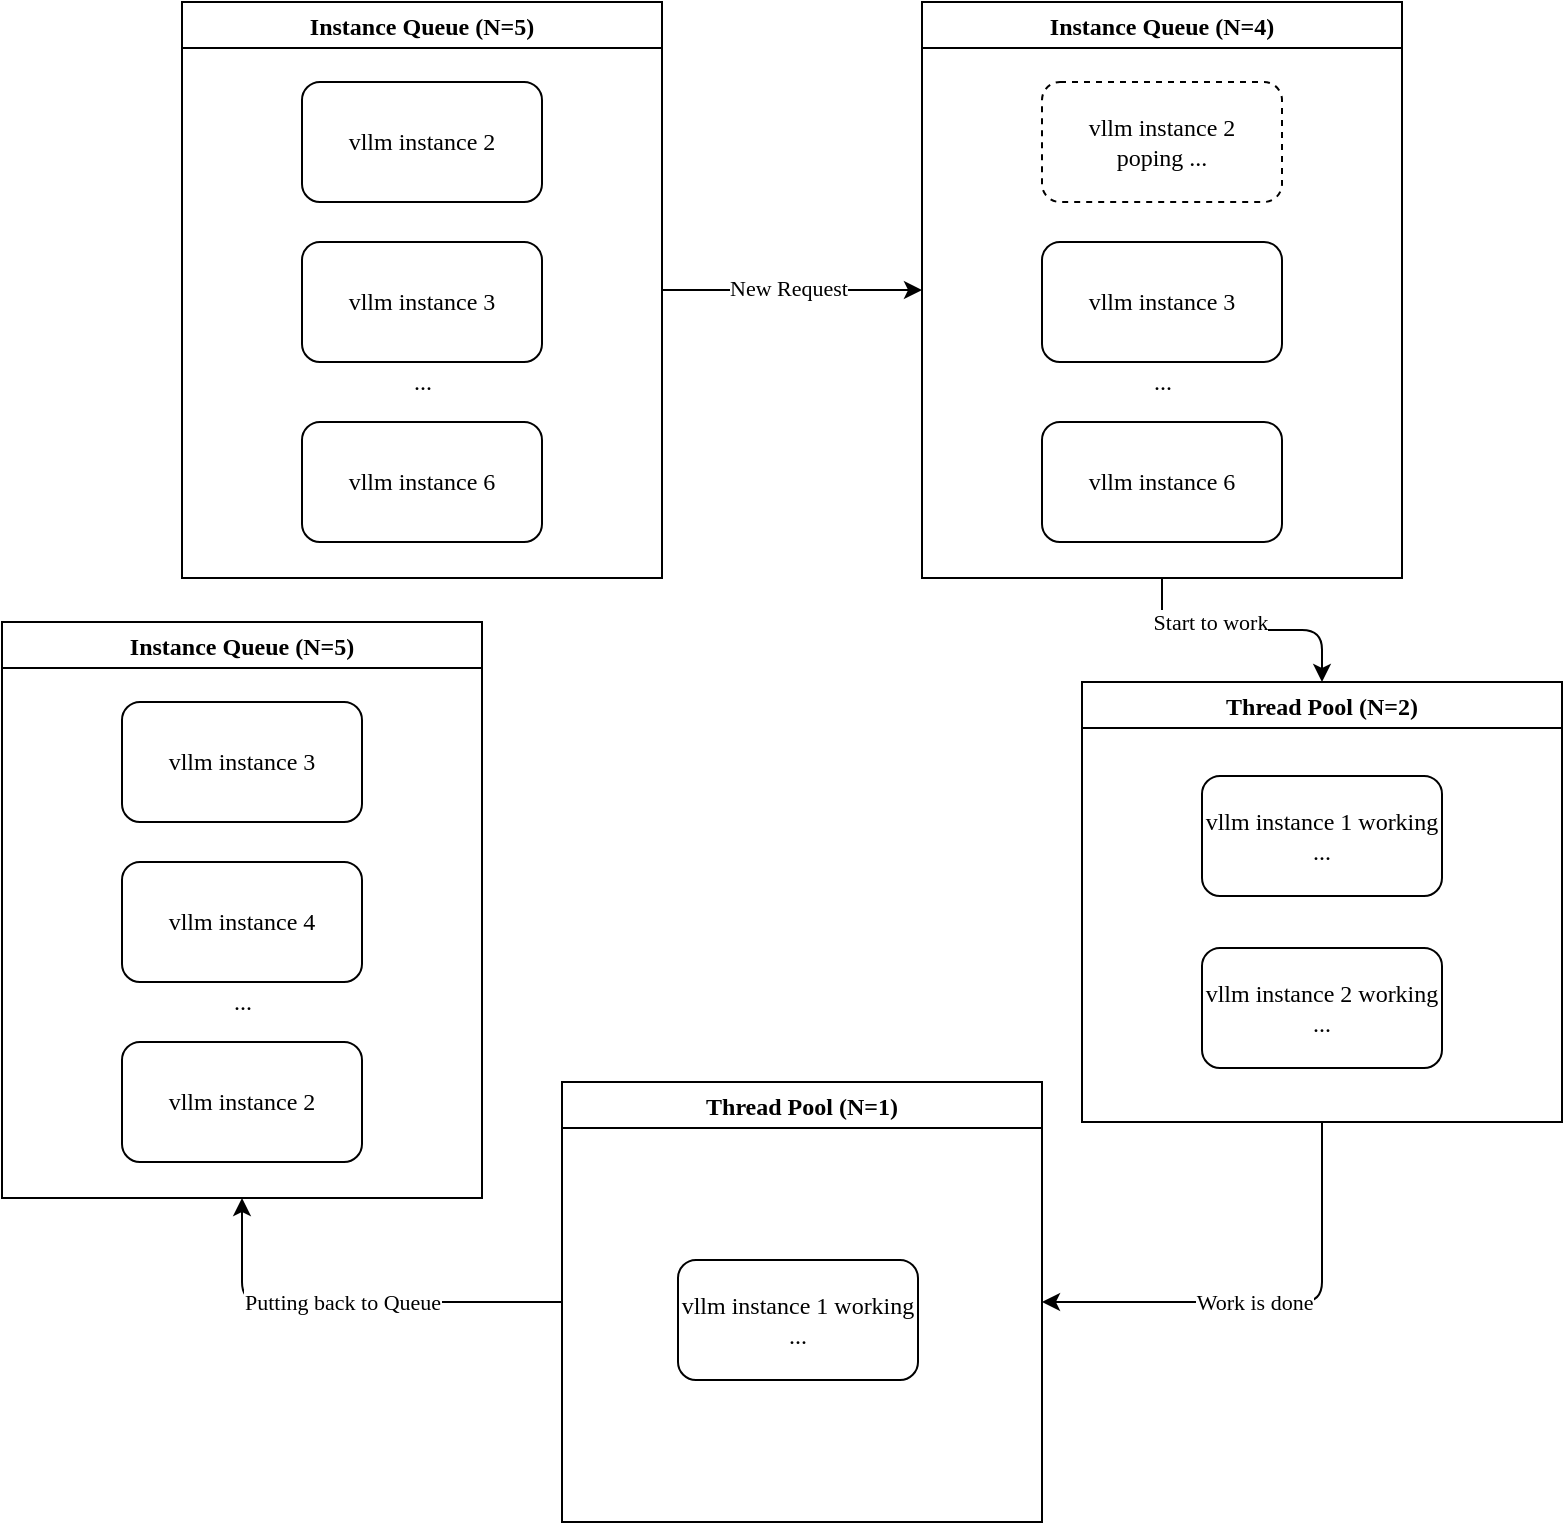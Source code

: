 <mxfile version="24.2.5" type="device">
  <diagram name="Page-1" id="dYHbyQ4LdmK137bAhzS8">
    <mxGraphModel dx="1160" dy="785" grid="1" gridSize="10" guides="1" tooltips="1" connect="1" arrows="1" fold="1" page="1" pageScale="1" pageWidth="850" pageHeight="1100" math="0" shadow="0">
      <root>
        <mxCell id="0" />
        <mxCell id="1" parent="0" />
        <mxCell id="YITO1Z6YVdrY7GOCufAp-9" style="edgeStyle=orthogonalEdgeStyle;rounded=0;orthogonalLoop=1;jettySize=auto;html=1;entryX=0;entryY=0.5;entryDx=0;entryDy=0;" edge="1" parent="1" source="S4Tp86T-KJwRNlvkwirz-3" target="S4Tp86T-KJwRNlvkwirz-11">
          <mxGeometry relative="1" as="geometry" />
        </mxCell>
        <mxCell id="YITO1Z6YVdrY7GOCufAp-10" value="&lt;font face=&quot;Comic Sans MS&quot;&gt;New Request&lt;/font&gt;" style="edgeLabel;html=1;align=center;verticalAlign=middle;resizable=0;points=[];" vertex="1" connectable="0" parent="YITO1Z6YVdrY7GOCufAp-9">
          <mxGeometry x="-0.029" y="1" relative="1" as="geometry">
            <mxPoint as="offset" />
          </mxGeometry>
        </mxCell>
        <mxCell id="S4Tp86T-KJwRNlvkwirz-3" value="Instance Queue (N=5)" style="swimlane;fontFamily=Comic Sans MS;" parent="1" vertex="1">
          <mxGeometry x="150" y="120" width="240" height="288" as="geometry" />
        </mxCell>
        <mxCell id="S4Tp86T-KJwRNlvkwirz-2" value="&lt;font face=&quot;Comic Sans MS&quot;&gt;vllm instance 6&lt;/font&gt;" style="rounded=1;whiteSpace=wrap;html=1;" parent="S4Tp86T-KJwRNlvkwirz-3" vertex="1">
          <mxGeometry x="60" y="210" width="120" height="60" as="geometry" />
        </mxCell>
        <mxCell id="S4Tp86T-KJwRNlvkwirz-1" value="&lt;font face=&quot;Comic Sans MS&quot;&gt;vllm instance 2&lt;/font&gt;" style="rounded=1;whiteSpace=wrap;html=1;" parent="S4Tp86T-KJwRNlvkwirz-3" vertex="1">
          <mxGeometry x="60" y="40" width="120" height="60" as="geometry" />
        </mxCell>
        <mxCell id="S4Tp86T-KJwRNlvkwirz-5" value="&lt;font face=&quot;Comic Sans MS&quot;&gt;vllm instance 3&lt;/font&gt;" style="rounded=1;whiteSpace=wrap;html=1;" parent="S4Tp86T-KJwRNlvkwirz-3" vertex="1">
          <mxGeometry x="60" y="120" width="120" height="60" as="geometry" />
        </mxCell>
        <mxCell id="S4Tp86T-KJwRNlvkwirz-6" value="&lt;font face=&quot;Comic Sans MS&quot;&gt;...&lt;/font&gt;" style="text;html=1;align=center;verticalAlign=middle;resizable=0;points=[];autosize=1;strokeColor=none;fillColor=none;" parent="S4Tp86T-KJwRNlvkwirz-3" vertex="1">
          <mxGeometry x="105" y="175" width="30" height="30" as="geometry" />
        </mxCell>
        <mxCell id="YITO1Z6YVdrY7GOCufAp-12" style="edgeStyle=orthogonalEdgeStyle;rounded=1;orthogonalLoop=1;jettySize=auto;html=1;entryX=0.5;entryY=0;entryDx=0;entryDy=0;curved=0;" edge="1" parent="1" source="S4Tp86T-KJwRNlvkwirz-11" target="YITO1Z6YVdrY7GOCufAp-3">
          <mxGeometry relative="1" as="geometry" />
        </mxCell>
        <mxCell id="YITO1Z6YVdrY7GOCufAp-13" value="&lt;font face=&quot;Comic Sans MS&quot;&gt;Start to work&lt;/font&gt;" style="edgeLabel;html=1;align=center;verticalAlign=middle;resizable=0;points=[];" vertex="1" connectable="0" parent="YITO1Z6YVdrY7GOCufAp-12">
          <mxGeometry x="-0.247" y="4" relative="1" as="geometry">
            <mxPoint as="offset" />
          </mxGeometry>
        </mxCell>
        <mxCell id="S4Tp86T-KJwRNlvkwirz-11" value="Instance Queue (N=4)" style="swimlane;fontFamily=Comic Sans MS;" parent="1" vertex="1">
          <mxGeometry x="520" y="120" width="240" height="288" as="geometry" />
        </mxCell>
        <mxCell id="S4Tp86T-KJwRNlvkwirz-12" value="&lt;font face=&quot;Comic Sans MS&quot;&gt;vllm instance 6&lt;/font&gt;" style="rounded=1;whiteSpace=wrap;html=1;" parent="S4Tp86T-KJwRNlvkwirz-11" vertex="1">
          <mxGeometry x="60" y="210" width="120" height="60" as="geometry" />
        </mxCell>
        <mxCell id="S4Tp86T-KJwRNlvkwirz-14" value="&lt;font face=&quot;Comic Sans MS&quot;&gt;vllm instance 2&lt;/font&gt;&lt;div&gt;&lt;font face=&quot;Comic Sans MS&quot;&gt;poping ...&lt;/font&gt;&lt;/div&gt;" style="rounded=1;whiteSpace=wrap;html=1;dashed=1;" parent="S4Tp86T-KJwRNlvkwirz-11" vertex="1">
          <mxGeometry x="60" y="40" width="120" height="60" as="geometry" />
        </mxCell>
        <mxCell id="S4Tp86T-KJwRNlvkwirz-15" value="&lt;font face=&quot;Comic Sans MS&quot;&gt;...&lt;/font&gt;" style="text;html=1;align=center;verticalAlign=middle;resizable=0;points=[];autosize=1;strokeColor=none;fillColor=none;" parent="S4Tp86T-KJwRNlvkwirz-11" vertex="1">
          <mxGeometry x="105" y="175" width="30" height="30" as="geometry" />
        </mxCell>
        <mxCell id="S4Tp86T-KJwRNlvkwirz-17" value="&lt;font face=&quot;Comic Sans MS&quot;&gt;vllm instance 3&lt;/font&gt;" style="rounded=1;whiteSpace=wrap;html=1;" parent="S4Tp86T-KJwRNlvkwirz-11" vertex="1">
          <mxGeometry x="60" y="120" width="120" height="60" as="geometry" />
        </mxCell>
        <mxCell id="YITO1Z6YVdrY7GOCufAp-17" style="edgeStyle=orthogonalEdgeStyle;rounded=1;orthogonalLoop=1;jettySize=auto;html=1;entryX=0.5;entryY=1;entryDx=0;entryDy=0;curved=0;" edge="1" parent="1" source="YITO1Z6YVdrY7GOCufAp-1" target="YITO1Z6YVdrY7GOCufAp-19">
          <mxGeometry relative="1" as="geometry" />
        </mxCell>
        <mxCell id="YITO1Z6YVdrY7GOCufAp-18" value="&lt;font face=&quot;Comic Sans MS&quot;&gt;Putting back to Queue&lt;/font&gt;" style="edgeLabel;html=1;align=center;verticalAlign=middle;resizable=0;points=[];" vertex="1" connectable="0" parent="YITO1Z6YVdrY7GOCufAp-17">
          <mxGeometry x="0.038" relative="1" as="geometry">
            <mxPoint as="offset" />
          </mxGeometry>
        </mxCell>
        <mxCell id="YITO1Z6YVdrY7GOCufAp-1" value="Thread Pool (N=1)" style="swimlane;fontFamily=Comic Sans MS;" vertex="1" parent="1">
          <mxGeometry x="340" y="660" width="240" height="220" as="geometry" />
        </mxCell>
        <mxCell id="YITO1Z6YVdrY7GOCufAp-4" value="&lt;font face=&quot;Comic Sans MS&quot;&gt;vllm instance 1 working ...&lt;/font&gt;" style="rounded=1;whiteSpace=wrap;html=1;" vertex="1" parent="YITO1Z6YVdrY7GOCufAp-1">
          <mxGeometry x="58" y="89" width="120" height="60" as="geometry" />
        </mxCell>
        <mxCell id="YITO1Z6YVdrY7GOCufAp-14" style="edgeStyle=orthogonalEdgeStyle;rounded=1;orthogonalLoop=1;jettySize=auto;html=1;entryX=1;entryY=0.5;entryDx=0;entryDy=0;exitX=0.5;exitY=1;exitDx=0;exitDy=0;curved=0;" edge="1" parent="1" source="YITO1Z6YVdrY7GOCufAp-3" target="YITO1Z6YVdrY7GOCufAp-1">
          <mxGeometry relative="1" as="geometry" />
        </mxCell>
        <mxCell id="YITO1Z6YVdrY7GOCufAp-15" value="&lt;font face=&quot;Comic Sans MS&quot;&gt;Work is done&lt;/font&gt;" style="edgeLabel;html=1;align=center;verticalAlign=middle;resizable=0;points=[];" vertex="1" connectable="0" parent="YITO1Z6YVdrY7GOCufAp-14">
          <mxGeometry x="0.193" relative="1" as="geometry">
            <mxPoint x="13" as="offset" />
          </mxGeometry>
        </mxCell>
        <mxCell id="YITO1Z6YVdrY7GOCufAp-3" value="Thread Pool (N=2)" style="swimlane;fontFamily=Comic Sans MS;" vertex="1" parent="1">
          <mxGeometry x="600" y="460" width="240" height="220" as="geometry" />
        </mxCell>
        <mxCell id="YITO1Z6YVdrY7GOCufAp-5" value="&lt;font face=&quot;Comic Sans MS&quot;&gt;vllm instance 1 working ...&lt;/font&gt;" style="rounded=1;whiteSpace=wrap;html=1;" vertex="1" parent="YITO1Z6YVdrY7GOCufAp-3">
          <mxGeometry x="60" y="47" width="120" height="60" as="geometry" />
        </mxCell>
        <mxCell id="YITO1Z6YVdrY7GOCufAp-6" value="&lt;font face=&quot;Comic Sans MS&quot;&gt;vllm instance 2 working ...&lt;/font&gt;" style="rounded=1;whiteSpace=wrap;html=1;" vertex="1" parent="YITO1Z6YVdrY7GOCufAp-3">
          <mxGeometry x="60" y="133" width="120" height="60" as="geometry" />
        </mxCell>
        <mxCell id="YITO1Z6YVdrY7GOCufAp-19" value="Instance Queue (N=5)" style="swimlane;fontFamily=Comic Sans MS;" vertex="1" parent="1">
          <mxGeometry x="60" y="430" width="240" height="288" as="geometry" />
        </mxCell>
        <mxCell id="YITO1Z6YVdrY7GOCufAp-20" value="&lt;font face=&quot;Comic Sans MS&quot;&gt;vllm instance 2&lt;/font&gt;" style="rounded=1;whiteSpace=wrap;html=1;" vertex="1" parent="YITO1Z6YVdrY7GOCufAp-19">
          <mxGeometry x="60" y="210" width="120" height="60" as="geometry" />
        </mxCell>
        <mxCell id="YITO1Z6YVdrY7GOCufAp-21" value="&lt;font face=&quot;Comic Sans MS&quot;&gt;vllm instance 3&lt;/font&gt;" style="rounded=1;whiteSpace=wrap;html=1;" vertex="1" parent="YITO1Z6YVdrY7GOCufAp-19">
          <mxGeometry x="60" y="40" width="120" height="60" as="geometry" />
        </mxCell>
        <mxCell id="YITO1Z6YVdrY7GOCufAp-22" value="&lt;font face=&quot;Comic Sans MS&quot;&gt;vllm instance 4&lt;/font&gt;" style="rounded=1;whiteSpace=wrap;html=1;" vertex="1" parent="YITO1Z6YVdrY7GOCufAp-19">
          <mxGeometry x="60" y="120" width="120" height="60" as="geometry" />
        </mxCell>
        <mxCell id="YITO1Z6YVdrY7GOCufAp-23" value="&lt;font face=&quot;Comic Sans MS&quot;&gt;...&lt;/font&gt;" style="text;html=1;align=center;verticalAlign=middle;resizable=0;points=[];autosize=1;strokeColor=none;fillColor=none;" vertex="1" parent="YITO1Z6YVdrY7GOCufAp-19">
          <mxGeometry x="105" y="175" width="30" height="30" as="geometry" />
        </mxCell>
      </root>
    </mxGraphModel>
  </diagram>
</mxfile>
